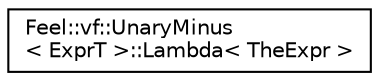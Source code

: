 digraph "Graphical Class Hierarchy"
{
 // LATEX_PDF_SIZE
  edge [fontname="Helvetica",fontsize="10",labelfontname="Helvetica",labelfontsize="10"];
  node [fontname="Helvetica",fontsize="10",shape=record];
  rankdir="LR";
  Node0 [label="Feel::vf::UnaryMinus\l\< ExprT \>::Lambda\< TheExpr \>",height=0.2,width=0.4,color="black", fillcolor="white", style="filled",URL="$structFeel_1_1vf_1_1UnaryMinus_1_1Lambda.html",tooltip=" "];
}
